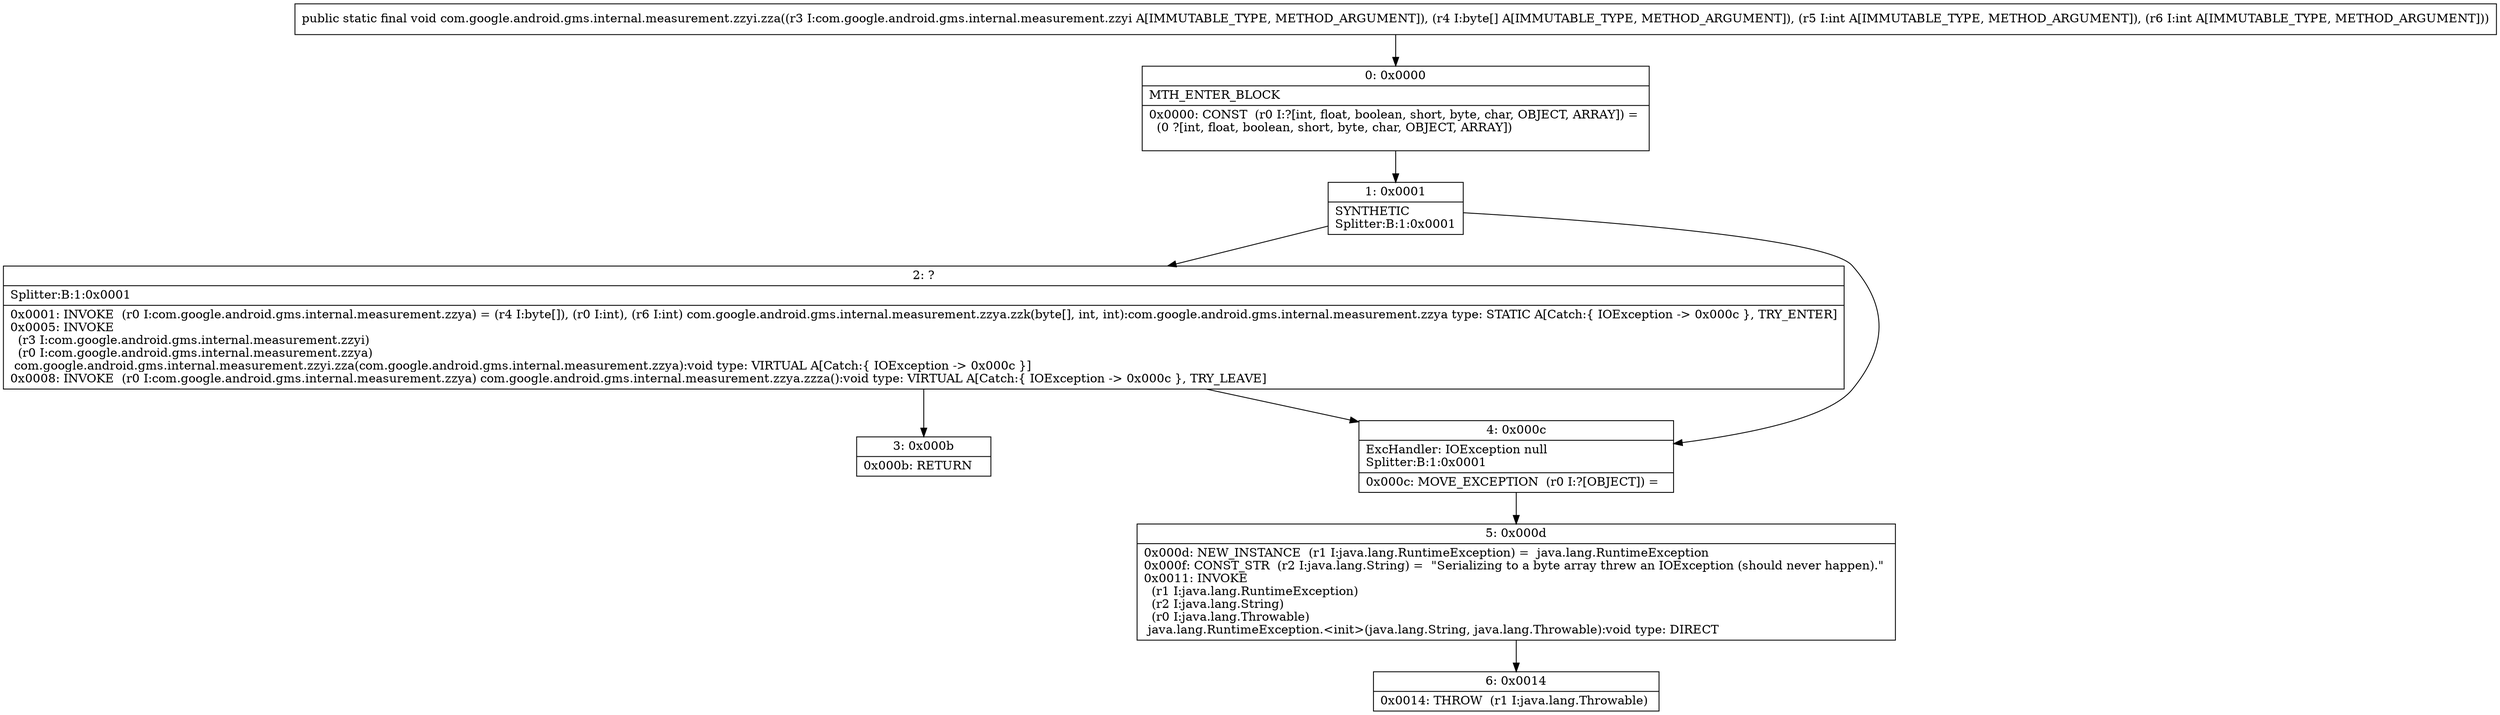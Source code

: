 digraph "CFG forcom.google.android.gms.internal.measurement.zzyi.zza(Lcom\/google\/android\/gms\/internal\/measurement\/zzyi;[BII)V" {
Node_0 [shape=record,label="{0\:\ 0x0000|MTH_ENTER_BLOCK\l|0x0000: CONST  (r0 I:?[int, float, boolean, short, byte, char, OBJECT, ARRAY]) = \l  (0 ?[int, float, boolean, short, byte, char, OBJECT, ARRAY])\l \l}"];
Node_1 [shape=record,label="{1\:\ 0x0001|SYNTHETIC\lSplitter:B:1:0x0001\l}"];
Node_2 [shape=record,label="{2\:\ ?|Splitter:B:1:0x0001\l|0x0001: INVOKE  (r0 I:com.google.android.gms.internal.measurement.zzya) = (r4 I:byte[]), (r0 I:int), (r6 I:int) com.google.android.gms.internal.measurement.zzya.zzk(byte[], int, int):com.google.android.gms.internal.measurement.zzya type: STATIC A[Catch:\{ IOException \-\> 0x000c \}, TRY_ENTER]\l0x0005: INVOKE  \l  (r3 I:com.google.android.gms.internal.measurement.zzyi)\l  (r0 I:com.google.android.gms.internal.measurement.zzya)\l com.google.android.gms.internal.measurement.zzyi.zza(com.google.android.gms.internal.measurement.zzya):void type: VIRTUAL A[Catch:\{ IOException \-\> 0x000c \}]\l0x0008: INVOKE  (r0 I:com.google.android.gms.internal.measurement.zzya) com.google.android.gms.internal.measurement.zzya.zzza():void type: VIRTUAL A[Catch:\{ IOException \-\> 0x000c \}, TRY_LEAVE]\l}"];
Node_3 [shape=record,label="{3\:\ 0x000b|0x000b: RETURN   \l}"];
Node_4 [shape=record,label="{4\:\ 0x000c|ExcHandler: IOException null\lSplitter:B:1:0x0001\l|0x000c: MOVE_EXCEPTION  (r0 I:?[OBJECT]) =  \l}"];
Node_5 [shape=record,label="{5\:\ 0x000d|0x000d: NEW_INSTANCE  (r1 I:java.lang.RuntimeException) =  java.lang.RuntimeException \l0x000f: CONST_STR  (r2 I:java.lang.String) =  \"Serializing to a byte array threw an IOException (should never happen).\" \l0x0011: INVOKE  \l  (r1 I:java.lang.RuntimeException)\l  (r2 I:java.lang.String)\l  (r0 I:java.lang.Throwable)\l java.lang.RuntimeException.\<init\>(java.lang.String, java.lang.Throwable):void type: DIRECT \l}"];
Node_6 [shape=record,label="{6\:\ 0x0014|0x0014: THROW  (r1 I:java.lang.Throwable) \l}"];
MethodNode[shape=record,label="{public static final void com.google.android.gms.internal.measurement.zzyi.zza((r3 I:com.google.android.gms.internal.measurement.zzyi A[IMMUTABLE_TYPE, METHOD_ARGUMENT]), (r4 I:byte[] A[IMMUTABLE_TYPE, METHOD_ARGUMENT]), (r5 I:int A[IMMUTABLE_TYPE, METHOD_ARGUMENT]), (r6 I:int A[IMMUTABLE_TYPE, METHOD_ARGUMENT])) }"];
MethodNode -> Node_0;
Node_0 -> Node_1;
Node_1 -> Node_2;
Node_1 -> Node_4;
Node_2 -> Node_3;
Node_2 -> Node_4;
Node_4 -> Node_5;
Node_5 -> Node_6;
}

